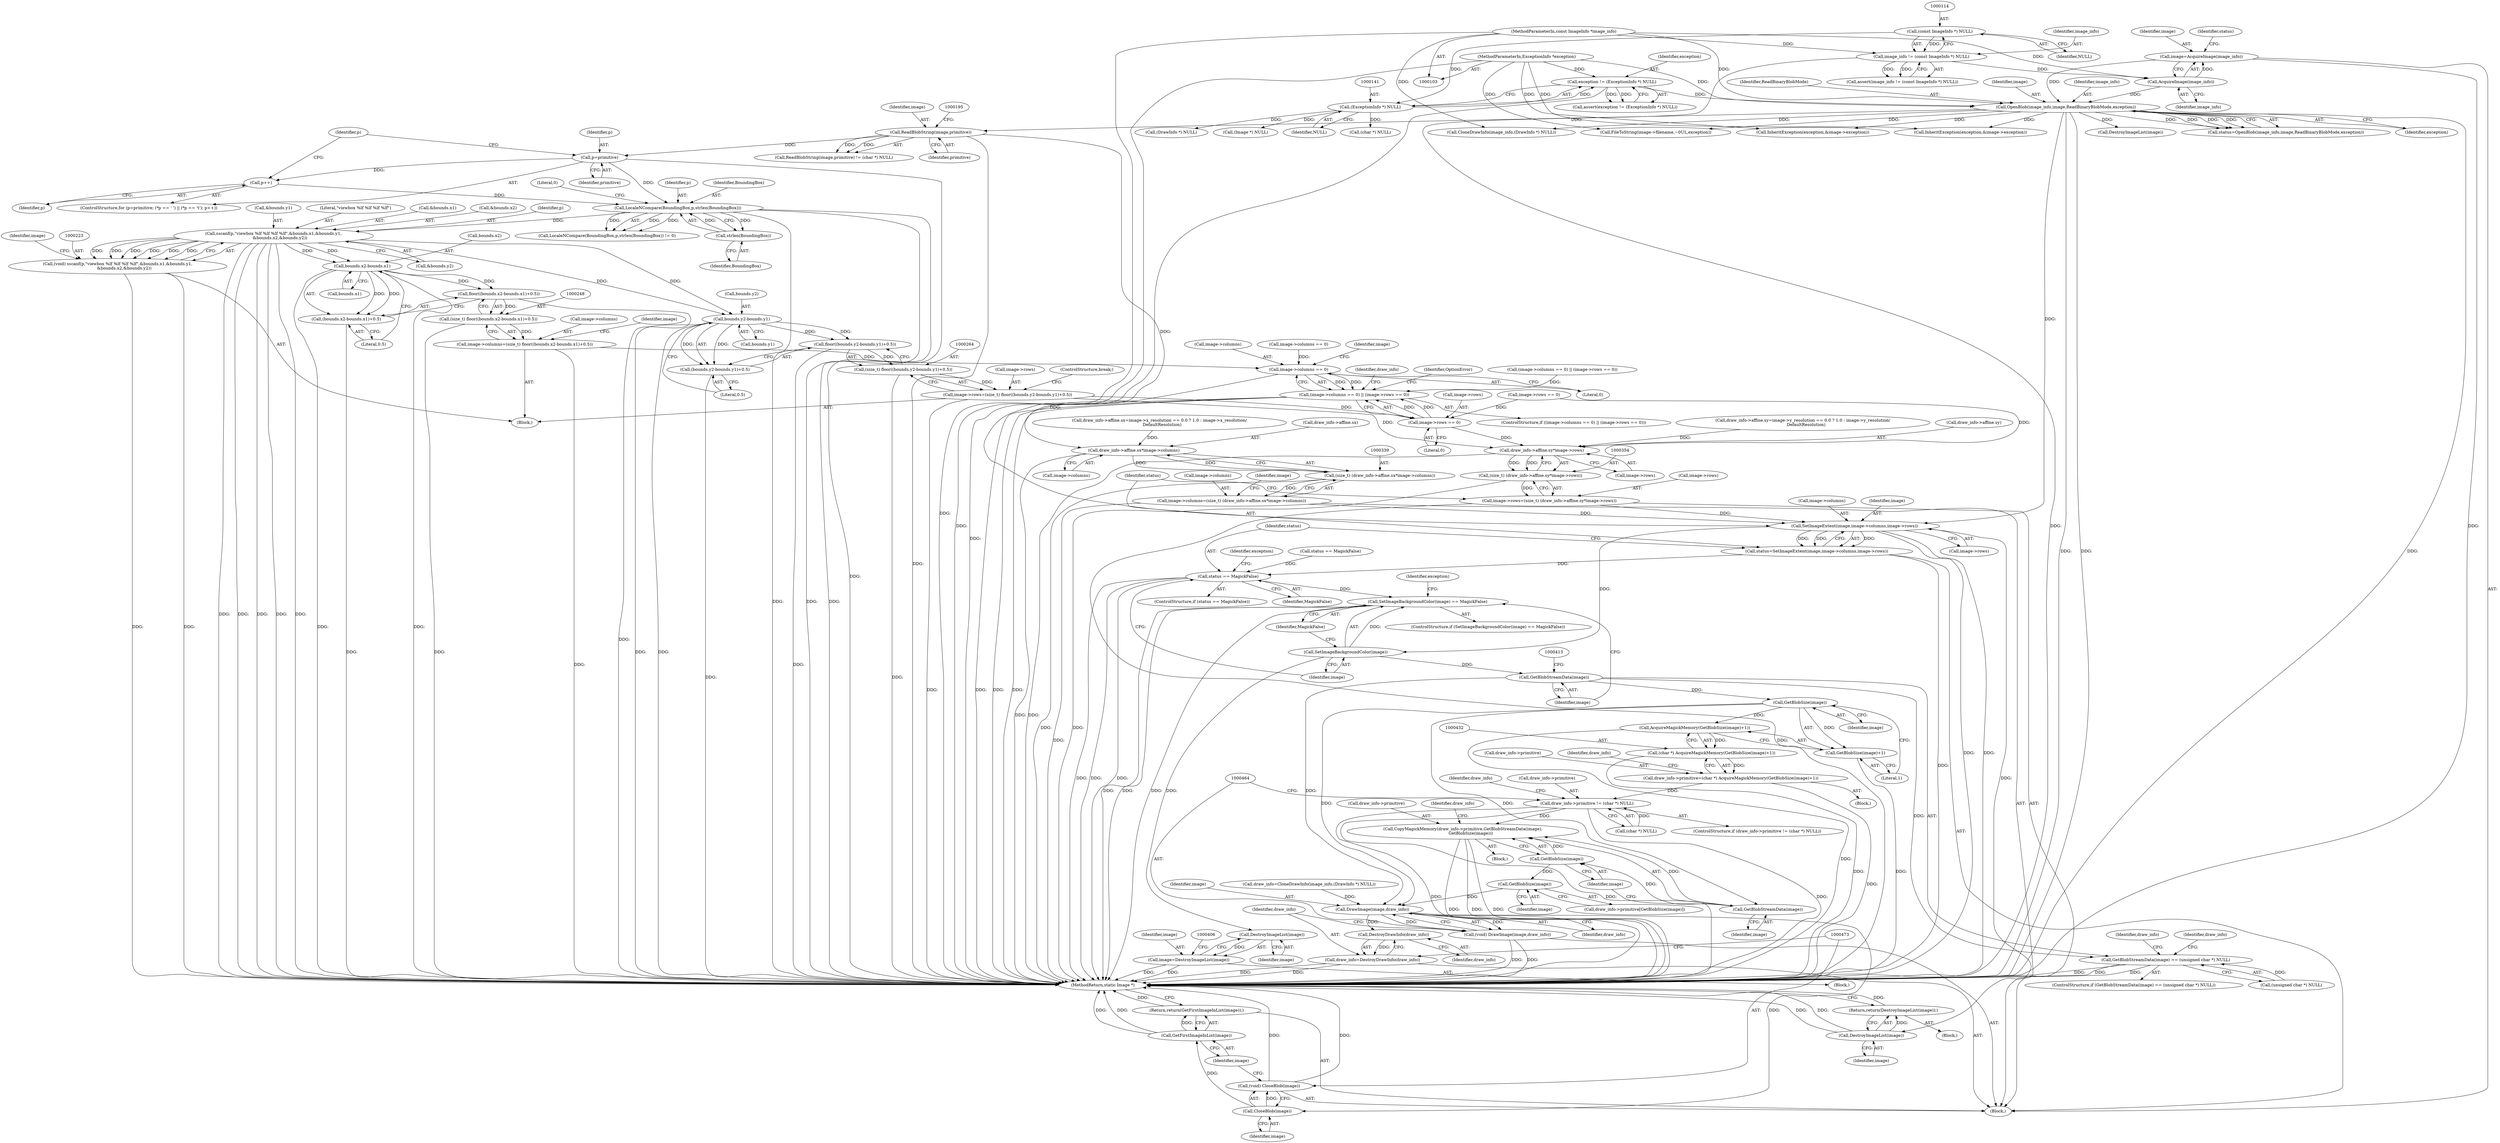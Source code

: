 digraph "0_ImageMagick_f6e9d0d9955e85bdd7540b251cd50d598dacc5e6_38@API" {
"1000224" [label="(Call,sscanf(p,\"viewbox %lf %lf %lf %lf\",&bounds.x1,&bounds.y1,\n          &bounds.x2,&bounds.y2))"];
"1000215" [label="(Call,LocaleNCompare(BoundingBox,p,strlen(BoundingBox)))"];
"1000218" [label="(Call,strlen(BoundingBox))"];
"1000199" [label="(Call,p=primitive)"];
"1000191" [label="(Call,ReadBlobString(image,primitive))"];
"1000155" [label="(Call,OpenBlob(image_info,image,ReadBinaryBlobMode,exception))"];
"1000151" [label="(Call,AcquireImage(image_info))"];
"1000111" [label="(Call,image_info != (const ImageInfo *) NULL)"];
"1000104" [label="(MethodParameterIn,const ImageInfo *image_info)"];
"1000113" [label="(Call,(const ImageInfo *) NULL)"];
"1000149" [label="(Call,image=AcquireImage(image_info))"];
"1000138" [label="(Call,exception != (ExceptionInfo *) NULL)"];
"1000105" [label="(MethodParameterIn,ExceptionInfo *exception)"];
"1000140" [label="(Call,(ExceptionInfo *) NULL)"];
"1000211" [label="(Call,p++)"];
"1000222" [label="(Call,(void) sscanf(p,\"viewbox %lf %lf %lf %lf\",&bounds.x1,&bounds.y1,\n          &bounds.x2,&bounds.y2))"];
"1000251" [label="(Call,bounds.x2-bounds.x1)"];
"1000249" [label="(Call,floor((bounds.x2-bounds.x1)+0.5))"];
"1000247" [label="(Call,(size_t) floor((bounds.x2-bounds.x1)+0.5))"];
"1000243" [label="(Call,image->columns=(size_t) floor((bounds.x2-bounds.x1)+0.5))"];
"1000278" [label="(Call,image->columns == 0)"];
"1000277" [label="(Call,(image->columns == 0) || (image->rows == 0))"];
"1000340" [label="(Call,draw_info->affine.sx*image->columns)"];
"1000338" [label="(Call,(size_t) (draw_info->affine.sx*image->columns))"];
"1000334" [label="(Call,image->columns=(size_t) (draw_info->affine.sx*image->columns))"];
"1000366" [label="(Call,SetImageExtent(image,image->columns,image->rows))"];
"1000364" [label="(Call,status=SetImageExtent(image,image->columns,image->rows))"];
"1000375" [label="(Call,status == MagickFalse)"];
"1000389" [label="(Call,SetImageBackgroundColor(image) == MagickFalse)"];
"1000386" [label="(Call,DestroyImageList(image))"];
"1000385" [label="(Return,return(DestroyImageList(image));)"];
"1000390" [label="(Call,SetImageBackgroundColor(image))"];
"1000402" [label="(Call,DestroyImageList(image))"];
"1000400" [label="(Call,image=DestroyImageList(image))"];
"1000410" [label="(Call,GetBlobStreamData(image))"];
"1000409" [label="(Call,GetBlobStreamData(image) == (unsigned char *) NULL)"];
"1000435" [label="(Call,GetBlobSize(image))"];
"1000433" [label="(Call,AcquireMagickMemory(GetBlobSize(image)+1))"];
"1000431" [label="(Call,(char *) AcquireMagickMemory(GetBlobSize(image)+1))"];
"1000427" [label="(Call,draw_info->primitive=(char *) AcquireMagickMemory(GetBlobSize(image)+1))"];
"1000439" [label="(Call,draw_info->primitive != (char *) NULL)"];
"1000447" [label="(Call,CopyMagickMemory(draw_info->primitive,GetBlobStreamData(image),\n            GetBlobSize(image)))"];
"1000434" [label="(Call,GetBlobSize(image)+1)"];
"1000451" [label="(Call,GetBlobStreamData(image))"];
"1000453" [label="(Call,GetBlobSize(image))"];
"1000460" [label="(Call,GetBlobSize(image))"];
"1000465" [label="(Call,DrawImage(image,draw_info))"];
"1000463" [label="(Call,(void) DrawImage(image,draw_info))"];
"1000470" [label="(Call,DestroyDrawInfo(draw_info))"];
"1000468" [label="(Call,draw_info=DestroyDrawInfo(draw_info))"];
"1000474" [label="(Call,CloseBlob(image))"];
"1000472" [label="(Call,(void) CloseBlob(image))"];
"1000477" [label="(Call,GetFirstImageInList(image))"];
"1000476" [label="(Return,return(GetFirstImageInList(image));)"];
"1000250" [label="(Call,(bounds.x2-bounds.x1)+0.5)"];
"1000267" [label="(Call,bounds.y2-bounds.y1)"];
"1000265" [label="(Call,floor((bounds.y2-bounds.y1)+0.5))"];
"1000263" [label="(Call,(size_t) floor((bounds.y2-bounds.y1)+0.5))"];
"1000259" [label="(Call,image->rows=(size_t) floor((bounds.y2-bounds.y1)+0.5))"];
"1000283" [label="(Call,image->rows == 0)"];
"1000355" [label="(Call,draw_info->affine.sy*image->rows)"];
"1000353" [label="(Call,(size_t) (draw_info->affine.sy*image->rows))"];
"1000349" [label="(Call,image->rows=(size_t) (draw_info->affine.sy*image->rows))"];
"1000266" [label="(Call,(bounds.y2-bounds.y1)+0.5)"];
"1000157" [label="(Identifier,image)"];
"1000441" [label="(Identifier,draw_info)"];
"1000298" [label="(Call,draw_info->affine.sx=image->x_resolution == 0.0 ? 1.0 : image->x_resolution/\n    DefaultResolution)"];
"1000137" [label="(Call,assert(exception != (ExceptionInfo *) NULL))"];
"1000411" [label="(Identifier,image)"];
"1000448" [label="(Call,draw_info->primitive)"];
"1000471" [label="(Identifier,draw_info)"];
"1000227" [label="(Call,&bounds.x1)"];
"1000472" [label="(Call,(void) CloseBlob(image))"];
"1000239" [label="(Call,&bounds.y2)"];
"1000467" [label="(Identifier,draw_info)"];
"1000385" [label="(Return,return(DestroyImageList(image));)"];
"1000193" [label="(Identifier,primitive)"];
"1000340" [label="(Call,draw_info->affine.sx*image->columns)"];
"1000174" [label="(Call,(image->columns == 0) || (image->rows == 0))"];
"1000368" [label="(Call,image->columns)"];
"1000275" [label="(ControlStructure,break;)"];
"1000235" [label="(Call,&bounds.x2)"];
"1000247" [label="(Call,(size_t) floor((bounds.x2-bounds.x1)+0.5))"];
"1000469" [label="(Identifier,draw_info)"];
"1000341" [label="(Call,draw_info->affine.sx)"];
"1000194" [label="(Call,(char *) NULL)"];
"1000277" [label="(Call,(image->columns == 0) || (image->rows == 0))"];
"1000150" [label="(Identifier,image)"];
"1000389" [label="(Call,SetImageBackgroundColor(image) == MagickFalse)"];
"1000474" [label="(Call,CloseBlob(image))"];
"1000139" [label="(Identifier,exception)"];
"1000255" [label="(Call,bounds.x1)"];
"1000218" [label="(Call,strlen(BoundingBox))"];
"1000190" [label="(Call,ReadBlobString(image,primitive) != (char *) NULL)"];
"1000402" [label="(Call,DestroyImageList(image))"];
"1000138" [label="(Call,exception != (ExceptionInfo *) NULL)"];
"1000452" [label="(Identifier,image)"];
"1000456" [label="(Call,draw_info->primitive[GetBlobSize(image)])"];
"1000284" [label="(Call,image->rows)"];
"1000454" [label="(Identifier,image)"];
"1000394" [label="(Call,InheritException(exception,&image->exception))"];
"1000465" [label="(Call,DrawImage(image,draw_info))"];
"1000388" [label="(ControlStructure,if (SetImageBackgroundColor(image) == MagickFalse))"];
"1000390" [label="(Call,SetImageBackgroundColor(image))"];
"1000263" [label="(Call,(size_t) floor((bounds.y2-bounds.y1)+0.5))"];
"1000217" [label="(Identifier,p)"];
"1000167" [label="(Call,DestroyImageList(image))"];
"1000461" [label="(Identifier,image)"];
"1000338" [label="(Call,(size_t) (draw_info->affine.sx*image->columns))"];
"1000346" [label="(Call,image->columns)"];
"1000260" [label="(Call,image->rows)"];
"1000285" [label="(Identifier,image)"];
"1000104" [label="(MethodParameterIn,const ImageInfo *image_info)"];
"1000245" [label="(Identifier,image)"];
"1000161" [label="(Call,status == MagickFalse)"];
"1000449" [label="(Identifier,draw_info)"];
"1000437" [label="(Literal,1)"];
"1000215" [label="(Call,LocaleNCompare(BoundingBox,p,strlen(BoundingBox)))"];
"1000111" [label="(Call,image_info != (const ImageInfo *) NULL)"];
"1000212" [label="(Identifier,p)"];
"1000191" [label="(Call,ReadBlobString(image,primitive))"];
"1000225" [label="(Identifier,p)"];
"1000261" [label="(Identifier,image)"];
"1000295" [label="(Call,(DrawInfo *) NULL)"];
"1000376" [label="(Identifier,status)"];
"1000365" [label="(Identifier,status)"];
"1000477" [label="(Call,GetFirstImageInList(image))"];
"1000282" [label="(Literal,0)"];
"1000403" [label="(Identifier,image)"];
"1000112" [label="(Identifier,image_info)"];
"1000476" [label="(Return,return(GetFirstImageInList(image));)"];
"1000156" [label="(Identifier,image_info)"];
"1000375" [label="(Call,status == MagickFalse)"];
"1000334" [label="(Call,image->columns=(size_t) (draw_info->affine.sx*image->columns))"];
"1000170" [label="(Call,(Image *) NULL)"];
"1000377" [label="(Identifier,MagickFalse)"];
"1000192" [label="(Identifier,image)"];
"1000251" [label="(Call,bounds.x2-bounds.x1)"];
"1000205" [label="(Identifier,p)"];
"1000379" [label="(Call,InheritException(exception,&image->exception))"];
"1000140" [label="(Call,(ExceptionInfo *) NULL)"];
"1000158" [label="(Identifier,ReadBinaryBlobMode)"];
"1000364" [label="(Call,status=SetImageExtent(image,image->columns,image->rows))"];
"1000436" [label="(Identifier,image)"];
"1000460" [label="(Call,GetBlobSize(image))"];
"1000349" [label="(Call,image->rows=(size_t) (draw_info->affine.sy*image->rows))"];
"1000153" [label="(Call,status=OpenBlob(image_info,image,ReadBinaryBlobMode,exception))"];
"1000351" [label="(Identifier,image)"];
"1000155" [label="(Call,OpenBlob(image_info,image,ReadBinaryBlobMode,exception))"];
"1000149" [label="(Call,image=AcquireImage(image_info))"];
"1000249" [label="(Call,floor((bounds.x2-bounds.x1)+0.5))"];
"1000438" [label="(ControlStructure,if (draw_info->primitive != (char *) NULL))"];
"1000154" [label="(Identifier,status)"];
"1000428" [label="(Call,draw_info->primitive)"];
"1000278" [label="(Call,image->columns == 0)"];
"1000258" [label="(Literal,0.5)"];
"1000387" [label="(Identifier,image)"];
"1000180" [label="(Call,image->rows == 0)"];
"1000201" [label="(Identifier,primitive)"];
"1000151" [label="(Call,AcquireImage(image_info))"];
"1000380" [label="(Identifier,exception)"];
"1000268" [label="(Call,bounds.y2)"];
"1000214" [label="(Call,LocaleNCompare(BoundingBox,p,strlen(BoundingBox)) != 0)"];
"1000366" [label="(Call,SetImageExtent(image,image->columns,image->rows))"];
"1000113" [label="(Call,(const ImageInfo *) NULL)"];
"1000219" [label="(Identifier,BoundingBox)"];
"1000470" [label="(Call,DestroyDrawInfo(draw_info))"];
"1000408" [label="(ControlStructure,if (GetBlobStreamData(image) == (unsigned char *) NULL))"];
"1000374" [label="(ControlStructure,if (status == MagickFalse))"];
"1000283" [label="(Call,image->rows == 0)"];
"1000252" [label="(Call,bounds.x2)"];
"1000316" [label="(Call,draw_info->affine.sy=image->y_resolution == 0.0 ? 1.0 : image->y_resolution/\n     DefaultResolution)"];
"1000243" [label="(Call,image->columns=(size_t) floor((bounds.x2-bounds.x1)+0.5))"];
"1000431" [label="(Call,(char *) AcquireMagickMemory(GetBlobSize(image)+1))"];
"1000391" [label="(Identifier,image)"];
"1000115" [label="(Identifier,NULL)"];
"1000142" [label="(Identifier,NULL)"];
"1000198" [label="(ControlStructure,for (p=primitive; (*p == ' ') || (*p == '\t'); p++))"];
"1000231" [label="(Call,&bounds.y1)"];
"1000361" [label="(Call,image->rows)"];
"1000159" [label="(Identifier,exception)"];
"1000152" [label="(Identifier,image_info)"];
"1000110" [label="(Call,assert(image_info != (const ImageInfo *) NULL))"];
"1000426" [label="(Block,)"];
"1000458" [label="(Identifier,draw_info)"];
"1000463" [label="(Call,(void) DrawImage(image,draw_info))"];
"1000259" [label="(Call,image->rows=(size_t) floor((bounds.y2-bounds.y1)+0.5))"];
"1000427" [label="(Call,draw_info->primitive=(char *) AcquireMagickMemory(GetBlobSize(image)+1))"];
"1000440" [label="(Call,draw_info->primitive)"];
"1000353" [label="(Call,(size_t) (draw_info->affine.sy*image->rows))"];
"1000434" [label="(Call,GetBlobSize(image)+1)"];
"1000386" [label="(Call,DestroyImageList(image))"];
"1000451" [label="(Call,GetBlobStreamData(image))"];
"1000267" [label="(Call,bounds.y2-bounds.y1)"];
"1000447" [label="(Call,CopyMagickMemory(draw_info->primitive,GetBlobStreamData(image),\n            GetBlobSize(image)))"];
"1000466" [label="(Identifier,image)"];
"1000350" [label="(Call,image->rows)"];
"1000211" [label="(Call,p++)"];
"1000453" [label="(Call,GetBlobSize(image))"];
"1000106" [label="(Block,)"];
"1000401" [label="(Identifier,image)"];
"1000392" [label="(Identifier,MagickFalse)"];
"1000271" [label="(Call,bounds.y1)"];
"1000410" [label="(Call,GetBlobStreamData(image))"];
"1000266" [label="(Call,(bounds.y2-bounds.y1)+0.5)"];
"1000292" [label="(Identifier,draw_info)"];
"1000479" [label="(MethodReturn,static Image *)"];
"1000429" [label="(Identifier,draw_info)"];
"1000224" [label="(Call,sscanf(p,\"viewbox %lf %lf %lf %lf\",&bounds.x1,&bounds.y1,\n          &bounds.x2,&bounds.y2))"];
"1000279" [label="(Call,image->columns)"];
"1000443" [label="(Call,(char *) NULL)"];
"1000226" [label="(Literal,\"viewbox %lf %lf %lf %lf\")"];
"1000355" [label="(Call,draw_info->affine.sy*image->rows)"];
"1000274" [label="(Literal,0.5)"];
"1000367" [label="(Identifier,image)"];
"1000433" [label="(Call,AcquireMagickMemory(GetBlobSize(image)+1))"];
"1000216" [label="(Identifier,BoundingBox)"];
"1000393" [label="(Block,)"];
"1000439" [label="(Call,draw_info->primitive != (char *) NULL)"];
"1000478" [label="(Identifier,image)"];
"1000475" [label="(Identifier,image)"];
"1000199" [label="(Call,p=primitive)"];
"1000289" [label="(Identifier,OptionError)"];
"1000446" [label="(Block,)"];
"1000356" [label="(Call,draw_info->affine.sy)"];
"1000417" [label="(Identifier,draw_info)"];
"1000409" [label="(Call,GetBlobStreamData(image) == (unsigned char *) NULL)"];
"1000276" [label="(ControlStructure,if ((image->columns == 0) || (image->rows == 0)))"];
"1000220" [label="(Literal,0)"];
"1000200" [label="(Identifier,p)"];
"1000287" [label="(Literal,0)"];
"1000293" [label="(Call,CloneDrawInfo(image_info,(DrawInfo *) NULL))"];
"1000371" [label="(Call,image->rows)"];
"1000175" [label="(Call,image->columns == 0)"];
"1000291" [label="(Call,draw_info=CloneDrawInfo(image_info,(DrawInfo *) NULL))"];
"1000244" [label="(Call,image->columns)"];
"1000419" [label="(Call,FileToString(image->filename,~0UL,exception))"];
"1000412" [label="(Call,(unsigned char *) NULL)"];
"1000197" [label="(Block,)"];
"1000222" [label="(Call,(void) sscanf(p,\"viewbox %lf %lf %lf %lf\",&bounds.x1,&bounds.y1,\n          &bounds.x2,&bounds.y2))"];
"1000395" [label="(Identifier,exception)"];
"1000468" [label="(Call,draw_info=DestroyDrawInfo(draw_info))"];
"1000378" [label="(Block,)"];
"1000435" [label="(Call,GetBlobSize(image))"];
"1000250" [label="(Call,(bounds.x2-bounds.x1)+0.5)"];
"1000400" [label="(Call,image=DestroyImageList(image))"];
"1000105" [label="(MethodParameterIn,ExceptionInfo *exception)"];
"1000265" [label="(Call,floor((bounds.y2-bounds.y1)+0.5))"];
"1000335" [label="(Call,image->columns)"];
"1000224" -> "1000222"  [label="AST: "];
"1000224" -> "1000239"  [label="CFG: "];
"1000225" -> "1000224"  [label="AST: "];
"1000226" -> "1000224"  [label="AST: "];
"1000227" -> "1000224"  [label="AST: "];
"1000231" -> "1000224"  [label="AST: "];
"1000235" -> "1000224"  [label="AST: "];
"1000239" -> "1000224"  [label="AST: "];
"1000222" -> "1000224"  [label="CFG: "];
"1000224" -> "1000479"  [label="DDG: "];
"1000224" -> "1000479"  [label="DDG: "];
"1000224" -> "1000479"  [label="DDG: "];
"1000224" -> "1000479"  [label="DDG: "];
"1000224" -> "1000479"  [label="DDG: "];
"1000224" -> "1000222"  [label="DDG: "];
"1000224" -> "1000222"  [label="DDG: "];
"1000224" -> "1000222"  [label="DDG: "];
"1000224" -> "1000222"  [label="DDG: "];
"1000224" -> "1000222"  [label="DDG: "];
"1000224" -> "1000222"  [label="DDG: "];
"1000215" -> "1000224"  [label="DDG: "];
"1000224" -> "1000251"  [label="DDG: "];
"1000224" -> "1000251"  [label="DDG: "];
"1000224" -> "1000267"  [label="DDG: "];
"1000224" -> "1000267"  [label="DDG: "];
"1000215" -> "1000214"  [label="AST: "];
"1000215" -> "1000218"  [label="CFG: "];
"1000216" -> "1000215"  [label="AST: "];
"1000217" -> "1000215"  [label="AST: "];
"1000218" -> "1000215"  [label="AST: "];
"1000220" -> "1000215"  [label="CFG: "];
"1000215" -> "1000479"  [label="DDG: "];
"1000215" -> "1000479"  [label="DDG: "];
"1000215" -> "1000479"  [label="DDG: "];
"1000215" -> "1000214"  [label="DDG: "];
"1000215" -> "1000214"  [label="DDG: "];
"1000215" -> "1000214"  [label="DDG: "];
"1000218" -> "1000215"  [label="DDG: "];
"1000199" -> "1000215"  [label="DDG: "];
"1000211" -> "1000215"  [label="DDG: "];
"1000215" -> "1000218"  [label="DDG: "];
"1000218" -> "1000219"  [label="CFG: "];
"1000219" -> "1000218"  [label="AST: "];
"1000199" -> "1000198"  [label="AST: "];
"1000199" -> "1000201"  [label="CFG: "];
"1000200" -> "1000199"  [label="AST: "];
"1000201" -> "1000199"  [label="AST: "];
"1000205" -> "1000199"  [label="CFG: "];
"1000199" -> "1000479"  [label="DDG: "];
"1000191" -> "1000199"  [label="DDG: "];
"1000199" -> "1000211"  [label="DDG: "];
"1000191" -> "1000190"  [label="AST: "];
"1000191" -> "1000193"  [label="CFG: "];
"1000192" -> "1000191"  [label="AST: "];
"1000193" -> "1000191"  [label="AST: "];
"1000195" -> "1000191"  [label="CFG: "];
"1000191" -> "1000479"  [label="DDG: "];
"1000191" -> "1000190"  [label="DDG: "];
"1000191" -> "1000190"  [label="DDG: "];
"1000155" -> "1000191"  [label="DDG: "];
"1000191" -> "1000366"  [label="DDG: "];
"1000155" -> "1000153"  [label="AST: "];
"1000155" -> "1000159"  [label="CFG: "];
"1000156" -> "1000155"  [label="AST: "];
"1000157" -> "1000155"  [label="AST: "];
"1000158" -> "1000155"  [label="AST: "];
"1000159" -> "1000155"  [label="AST: "];
"1000153" -> "1000155"  [label="CFG: "];
"1000155" -> "1000479"  [label="DDG: "];
"1000155" -> "1000479"  [label="DDG: "];
"1000155" -> "1000479"  [label="DDG: "];
"1000155" -> "1000153"  [label="DDG: "];
"1000155" -> "1000153"  [label="DDG: "];
"1000155" -> "1000153"  [label="DDG: "];
"1000155" -> "1000153"  [label="DDG: "];
"1000151" -> "1000155"  [label="DDG: "];
"1000104" -> "1000155"  [label="DDG: "];
"1000149" -> "1000155"  [label="DDG: "];
"1000138" -> "1000155"  [label="DDG: "];
"1000105" -> "1000155"  [label="DDG: "];
"1000155" -> "1000167"  [label="DDG: "];
"1000155" -> "1000293"  [label="DDG: "];
"1000155" -> "1000366"  [label="DDG: "];
"1000155" -> "1000379"  [label="DDG: "];
"1000155" -> "1000394"  [label="DDG: "];
"1000155" -> "1000419"  [label="DDG: "];
"1000151" -> "1000149"  [label="AST: "];
"1000151" -> "1000152"  [label="CFG: "];
"1000152" -> "1000151"  [label="AST: "];
"1000149" -> "1000151"  [label="CFG: "];
"1000151" -> "1000149"  [label="DDG: "];
"1000111" -> "1000151"  [label="DDG: "];
"1000104" -> "1000151"  [label="DDG: "];
"1000111" -> "1000110"  [label="AST: "];
"1000111" -> "1000113"  [label="CFG: "];
"1000112" -> "1000111"  [label="AST: "];
"1000113" -> "1000111"  [label="AST: "];
"1000110" -> "1000111"  [label="CFG: "];
"1000111" -> "1000479"  [label="DDG: "];
"1000111" -> "1000110"  [label="DDG: "];
"1000111" -> "1000110"  [label="DDG: "];
"1000104" -> "1000111"  [label="DDG: "];
"1000113" -> "1000111"  [label="DDG: "];
"1000104" -> "1000103"  [label="AST: "];
"1000104" -> "1000479"  [label="DDG: "];
"1000104" -> "1000293"  [label="DDG: "];
"1000113" -> "1000115"  [label="CFG: "];
"1000114" -> "1000113"  [label="AST: "];
"1000115" -> "1000113"  [label="AST: "];
"1000113" -> "1000140"  [label="DDG: "];
"1000149" -> "1000106"  [label="AST: "];
"1000150" -> "1000149"  [label="AST: "];
"1000154" -> "1000149"  [label="CFG: "];
"1000149" -> "1000479"  [label="DDG: "];
"1000138" -> "1000137"  [label="AST: "];
"1000138" -> "1000140"  [label="CFG: "];
"1000139" -> "1000138"  [label="AST: "];
"1000140" -> "1000138"  [label="AST: "];
"1000137" -> "1000138"  [label="CFG: "];
"1000138" -> "1000479"  [label="DDG: "];
"1000138" -> "1000137"  [label="DDG: "];
"1000138" -> "1000137"  [label="DDG: "];
"1000105" -> "1000138"  [label="DDG: "];
"1000140" -> "1000138"  [label="DDG: "];
"1000105" -> "1000103"  [label="AST: "];
"1000105" -> "1000479"  [label="DDG: "];
"1000105" -> "1000379"  [label="DDG: "];
"1000105" -> "1000394"  [label="DDG: "];
"1000105" -> "1000419"  [label="DDG: "];
"1000140" -> "1000142"  [label="CFG: "];
"1000141" -> "1000140"  [label="AST: "];
"1000142" -> "1000140"  [label="AST: "];
"1000140" -> "1000170"  [label="DDG: "];
"1000140" -> "1000194"  [label="DDG: "];
"1000140" -> "1000295"  [label="DDG: "];
"1000211" -> "1000198"  [label="AST: "];
"1000211" -> "1000212"  [label="CFG: "];
"1000212" -> "1000211"  [label="AST: "];
"1000205" -> "1000211"  [label="CFG: "];
"1000222" -> "1000197"  [label="AST: "];
"1000223" -> "1000222"  [label="AST: "];
"1000245" -> "1000222"  [label="CFG: "];
"1000222" -> "1000479"  [label="DDG: "];
"1000222" -> "1000479"  [label="DDG: "];
"1000251" -> "1000250"  [label="AST: "];
"1000251" -> "1000255"  [label="CFG: "];
"1000252" -> "1000251"  [label="AST: "];
"1000255" -> "1000251"  [label="AST: "];
"1000258" -> "1000251"  [label="CFG: "];
"1000251" -> "1000479"  [label="DDG: "];
"1000251" -> "1000479"  [label="DDG: "];
"1000251" -> "1000249"  [label="DDG: "];
"1000251" -> "1000249"  [label="DDG: "];
"1000251" -> "1000250"  [label="DDG: "];
"1000251" -> "1000250"  [label="DDG: "];
"1000249" -> "1000247"  [label="AST: "];
"1000249" -> "1000250"  [label="CFG: "];
"1000250" -> "1000249"  [label="AST: "];
"1000247" -> "1000249"  [label="CFG: "];
"1000249" -> "1000479"  [label="DDG: "];
"1000249" -> "1000247"  [label="DDG: "];
"1000247" -> "1000243"  [label="AST: "];
"1000248" -> "1000247"  [label="AST: "];
"1000243" -> "1000247"  [label="CFG: "];
"1000247" -> "1000479"  [label="DDG: "];
"1000247" -> "1000243"  [label="DDG: "];
"1000243" -> "1000197"  [label="AST: "];
"1000244" -> "1000243"  [label="AST: "];
"1000261" -> "1000243"  [label="CFG: "];
"1000243" -> "1000479"  [label="DDG: "];
"1000243" -> "1000278"  [label="DDG: "];
"1000278" -> "1000277"  [label="AST: "];
"1000278" -> "1000282"  [label="CFG: "];
"1000279" -> "1000278"  [label="AST: "];
"1000282" -> "1000278"  [label="AST: "];
"1000285" -> "1000278"  [label="CFG: "];
"1000277" -> "1000278"  [label="CFG: "];
"1000278" -> "1000277"  [label="DDG: "];
"1000278" -> "1000277"  [label="DDG: "];
"1000175" -> "1000278"  [label="DDG: "];
"1000278" -> "1000340"  [label="DDG: "];
"1000277" -> "1000276"  [label="AST: "];
"1000277" -> "1000283"  [label="CFG: "];
"1000283" -> "1000277"  [label="AST: "];
"1000289" -> "1000277"  [label="CFG: "];
"1000292" -> "1000277"  [label="CFG: "];
"1000277" -> "1000479"  [label="DDG: "];
"1000277" -> "1000479"  [label="DDG: "];
"1000277" -> "1000479"  [label="DDG: "];
"1000283" -> "1000277"  [label="DDG: "];
"1000283" -> "1000277"  [label="DDG: "];
"1000174" -> "1000277"  [label="DDG: "];
"1000340" -> "1000338"  [label="AST: "];
"1000340" -> "1000346"  [label="CFG: "];
"1000341" -> "1000340"  [label="AST: "];
"1000346" -> "1000340"  [label="AST: "];
"1000338" -> "1000340"  [label="CFG: "];
"1000340" -> "1000479"  [label="DDG: "];
"1000340" -> "1000338"  [label="DDG: "];
"1000340" -> "1000338"  [label="DDG: "];
"1000298" -> "1000340"  [label="DDG: "];
"1000338" -> "1000334"  [label="AST: "];
"1000339" -> "1000338"  [label="AST: "];
"1000334" -> "1000338"  [label="CFG: "];
"1000338" -> "1000479"  [label="DDG: "];
"1000338" -> "1000334"  [label="DDG: "];
"1000334" -> "1000106"  [label="AST: "];
"1000335" -> "1000334"  [label="AST: "];
"1000351" -> "1000334"  [label="CFG: "];
"1000334" -> "1000479"  [label="DDG: "];
"1000334" -> "1000366"  [label="DDG: "];
"1000366" -> "1000364"  [label="AST: "];
"1000366" -> "1000371"  [label="CFG: "];
"1000367" -> "1000366"  [label="AST: "];
"1000368" -> "1000366"  [label="AST: "];
"1000371" -> "1000366"  [label="AST: "];
"1000364" -> "1000366"  [label="CFG: "];
"1000366" -> "1000479"  [label="DDG: "];
"1000366" -> "1000479"  [label="DDG: "];
"1000366" -> "1000364"  [label="DDG: "];
"1000366" -> "1000364"  [label="DDG: "];
"1000366" -> "1000364"  [label="DDG: "];
"1000349" -> "1000366"  [label="DDG: "];
"1000366" -> "1000386"  [label="DDG: "];
"1000366" -> "1000390"  [label="DDG: "];
"1000364" -> "1000106"  [label="AST: "];
"1000365" -> "1000364"  [label="AST: "];
"1000376" -> "1000364"  [label="CFG: "];
"1000364" -> "1000479"  [label="DDG: "];
"1000364" -> "1000375"  [label="DDG: "];
"1000375" -> "1000374"  [label="AST: "];
"1000375" -> "1000377"  [label="CFG: "];
"1000376" -> "1000375"  [label="AST: "];
"1000377" -> "1000375"  [label="AST: "];
"1000380" -> "1000375"  [label="CFG: "];
"1000391" -> "1000375"  [label="CFG: "];
"1000375" -> "1000479"  [label="DDG: "];
"1000375" -> "1000479"  [label="DDG: "];
"1000375" -> "1000479"  [label="DDG: "];
"1000161" -> "1000375"  [label="DDG: "];
"1000375" -> "1000389"  [label="DDG: "];
"1000389" -> "1000388"  [label="AST: "];
"1000389" -> "1000392"  [label="CFG: "];
"1000390" -> "1000389"  [label="AST: "];
"1000392" -> "1000389"  [label="AST: "];
"1000395" -> "1000389"  [label="CFG: "];
"1000411" -> "1000389"  [label="CFG: "];
"1000389" -> "1000479"  [label="DDG: "];
"1000389" -> "1000479"  [label="DDG: "];
"1000389" -> "1000479"  [label="DDG: "];
"1000390" -> "1000389"  [label="DDG: "];
"1000386" -> "1000385"  [label="AST: "];
"1000386" -> "1000387"  [label="CFG: "];
"1000387" -> "1000386"  [label="AST: "];
"1000385" -> "1000386"  [label="CFG: "];
"1000386" -> "1000479"  [label="DDG: "];
"1000386" -> "1000479"  [label="DDG: "];
"1000386" -> "1000385"  [label="DDG: "];
"1000385" -> "1000378"  [label="AST: "];
"1000479" -> "1000385"  [label="CFG: "];
"1000385" -> "1000479"  [label="DDG: "];
"1000390" -> "1000391"  [label="CFG: "];
"1000391" -> "1000390"  [label="AST: "];
"1000392" -> "1000390"  [label="CFG: "];
"1000390" -> "1000402"  [label="DDG: "];
"1000390" -> "1000410"  [label="DDG: "];
"1000402" -> "1000400"  [label="AST: "];
"1000402" -> "1000403"  [label="CFG: "];
"1000403" -> "1000402"  [label="AST: "];
"1000400" -> "1000402"  [label="CFG: "];
"1000402" -> "1000400"  [label="DDG: "];
"1000400" -> "1000393"  [label="AST: "];
"1000401" -> "1000400"  [label="AST: "];
"1000406" -> "1000400"  [label="CFG: "];
"1000400" -> "1000479"  [label="DDG: "];
"1000400" -> "1000479"  [label="DDG: "];
"1000410" -> "1000409"  [label="AST: "];
"1000410" -> "1000411"  [label="CFG: "];
"1000411" -> "1000410"  [label="AST: "];
"1000413" -> "1000410"  [label="CFG: "];
"1000410" -> "1000409"  [label="DDG: "];
"1000410" -> "1000435"  [label="DDG: "];
"1000410" -> "1000465"  [label="DDG: "];
"1000409" -> "1000408"  [label="AST: "];
"1000409" -> "1000412"  [label="CFG: "];
"1000412" -> "1000409"  [label="AST: "];
"1000417" -> "1000409"  [label="CFG: "];
"1000429" -> "1000409"  [label="CFG: "];
"1000409" -> "1000479"  [label="DDG: "];
"1000409" -> "1000479"  [label="DDG: "];
"1000409" -> "1000479"  [label="DDG: "];
"1000412" -> "1000409"  [label="DDG: "];
"1000435" -> "1000434"  [label="AST: "];
"1000435" -> "1000436"  [label="CFG: "];
"1000436" -> "1000435"  [label="AST: "];
"1000437" -> "1000435"  [label="CFG: "];
"1000435" -> "1000433"  [label="DDG: "];
"1000435" -> "1000434"  [label="DDG: "];
"1000435" -> "1000451"  [label="DDG: "];
"1000435" -> "1000465"  [label="DDG: "];
"1000433" -> "1000431"  [label="AST: "];
"1000433" -> "1000434"  [label="CFG: "];
"1000434" -> "1000433"  [label="AST: "];
"1000431" -> "1000433"  [label="CFG: "];
"1000433" -> "1000479"  [label="DDG: "];
"1000433" -> "1000431"  [label="DDG: "];
"1000431" -> "1000427"  [label="AST: "];
"1000432" -> "1000431"  [label="AST: "];
"1000427" -> "1000431"  [label="CFG: "];
"1000431" -> "1000479"  [label="DDG: "];
"1000431" -> "1000427"  [label="DDG: "];
"1000427" -> "1000426"  [label="AST: "];
"1000428" -> "1000427"  [label="AST: "];
"1000441" -> "1000427"  [label="CFG: "];
"1000427" -> "1000479"  [label="DDG: "];
"1000427" -> "1000439"  [label="DDG: "];
"1000439" -> "1000438"  [label="AST: "];
"1000439" -> "1000443"  [label="CFG: "];
"1000440" -> "1000439"  [label="AST: "];
"1000443" -> "1000439"  [label="AST: "];
"1000449" -> "1000439"  [label="CFG: "];
"1000464" -> "1000439"  [label="CFG: "];
"1000439" -> "1000479"  [label="DDG: "];
"1000439" -> "1000479"  [label="DDG: "];
"1000439" -> "1000479"  [label="DDG: "];
"1000443" -> "1000439"  [label="DDG: "];
"1000439" -> "1000447"  [label="DDG: "];
"1000447" -> "1000446"  [label="AST: "];
"1000447" -> "1000453"  [label="CFG: "];
"1000448" -> "1000447"  [label="AST: "];
"1000451" -> "1000447"  [label="AST: "];
"1000453" -> "1000447"  [label="AST: "];
"1000458" -> "1000447"  [label="CFG: "];
"1000447" -> "1000479"  [label="DDG: "];
"1000447" -> "1000479"  [label="DDG: "];
"1000447" -> "1000479"  [label="DDG: "];
"1000451" -> "1000447"  [label="DDG: "];
"1000453" -> "1000447"  [label="DDG: "];
"1000434" -> "1000437"  [label="CFG: "];
"1000437" -> "1000434"  [label="AST: "];
"1000434" -> "1000479"  [label="DDG: "];
"1000451" -> "1000452"  [label="CFG: "];
"1000452" -> "1000451"  [label="AST: "];
"1000454" -> "1000451"  [label="CFG: "];
"1000451" -> "1000453"  [label="DDG: "];
"1000453" -> "1000454"  [label="CFG: "];
"1000454" -> "1000453"  [label="AST: "];
"1000453" -> "1000460"  [label="DDG: "];
"1000460" -> "1000456"  [label="AST: "];
"1000460" -> "1000461"  [label="CFG: "];
"1000461" -> "1000460"  [label="AST: "];
"1000456" -> "1000460"  [label="CFG: "];
"1000460" -> "1000465"  [label="DDG: "];
"1000465" -> "1000463"  [label="AST: "];
"1000465" -> "1000467"  [label="CFG: "];
"1000466" -> "1000465"  [label="AST: "];
"1000467" -> "1000465"  [label="AST: "];
"1000463" -> "1000465"  [label="CFG: "];
"1000465" -> "1000463"  [label="DDG: "];
"1000465" -> "1000463"  [label="DDG: "];
"1000291" -> "1000465"  [label="DDG: "];
"1000465" -> "1000470"  [label="DDG: "];
"1000465" -> "1000474"  [label="DDG: "];
"1000463" -> "1000106"  [label="AST: "];
"1000464" -> "1000463"  [label="AST: "];
"1000469" -> "1000463"  [label="CFG: "];
"1000463" -> "1000479"  [label="DDG: "];
"1000463" -> "1000479"  [label="DDG: "];
"1000470" -> "1000468"  [label="AST: "];
"1000470" -> "1000471"  [label="CFG: "];
"1000471" -> "1000470"  [label="AST: "];
"1000468" -> "1000470"  [label="CFG: "];
"1000470" -> "1000468"  [label="DDG: "];
"1000468" -> "1000106"  [label="AST: "];
"1000469" -> "1000468"  [label="AST: "];
"1000473" -> "1000468"  [label="CFG: "];
"1000468" -> "1000479"  [label="DDG: "];
"1000468" -> "1000479"  [label="DDG: "];
"1000474" -> "1000472"  [label="AST: "];
"1000474" -> "1000475"  [label="CFG: "];
"1000475" -> "1000474"  [label="AST: "];
"1000472" -> "1000474"  [label="CFG: "];
"1000474" -> "1000472"  [label="DDG: "];
"1000474" -> "1000477"  [label="DDG: "];
"1000472" -> "1000106"  [label="AST: "];
"1000473" -> "1000472"  [label="AST: "];
"1000478" -> "1000472"  [label="CFG: "];
"1000472" -> "1000479"  [label="DDG: "];
"1000472" -> "1000479"  [label="DDG: "];
"1000477" -> "1000476"  [label="AST: "];
"1000477" -> "1000478"  [label="CFG: "];
"1000478" -> "1000477"  [label="AST: "];
"1000476" -> "1000477"  [label="CFG: "];
"1000477" -> "1000479"  [label="DDG: "];
"1000477" -> "1000479"  [label="DDG: "];
"1000477" -> "1000476"  [label="DDG: "];
"1000476" -> "1000106"  [label="AST: "];
"1000479" -> "1000476"  [label="CFG: "];
"1000476" -> "1000479"  [label="DDG: "];
"1000250" -> "1000258"  [label="CFG: "];
"1000258" -> "1000250"  [label="AST: "];
"1000250" -> "1000479"  [label="DDG: "];
"1000267" -> "1000266"  [label="AST: "];
"1000267" -> "1000271"  [label="CFG: "];
"1000268" -> "1000267"  [label="AST: "];
"1000271" -> "1000267"  [label="AST: "];
"1000274" -> "1000267"  [label="CFG: "];
"1000267" -> "1000479"  [label="DDG: "];
"1000267" -> "1000479"  [label="DDG: "];
"1000267" -> "1000265"  [label="DDG: "];
"1000267" -> "1000265"  [label="DDG: "];
"1000267" -> "1000266"  [label="DDG: "];
"1000267" -> "1000266"  [label="DDG: "];
"1000265" -> "1000263"  [label="AST: "];
"1000265" -> "1000266"  [label="CFG: "];
"1000266" -> "1000265"  [label="AST: "];
"1000263" -> "1000265"  [label="CFG: "];
"1000265" -> "1000479"  [label="DDG: "];
"1000265" -> "1000263"  [label="DDG: "];
"1000263" -> "1000259"  [label="AST: "];
"1000264" -> "1000263"  [label="AST: "];
"1000259" -> "1000263"  [label="CFG: "];
"1000263" -> "1000479"  [label="DDG: "];
"1000263" -> "1000259"  [label="DDG: "];
"1000259" -> "1000197"  [label="AST: "];
"1000260" -> "1000259"  [label="AST: "];
"1000275" -> "1000259"  [label="CFG: "];
"1000259" -> "1000479"  [label="DDG: "];
"1000259" -> "1000283"  [label="DDG: "];
"1000259" -> "1000355"  [label="DDG: "];
"1000283" -> "1000287"  [label="CFG: "];
"1000284" -> "1000283"  [label="AST: "];
"1000287" -> "1000283"  [label="AST: "];
"1000180" -> "1000283"  [label="DDG: "];
"1000283" -> "1000355"  [label="DDG: "];
"1000355" -> "1000353"  [label="AST: "];
"1000355" -> "1000361"  [label="CFG: "];
"1000356" -> "1000355"  [label="AST: "];
"1000361" -> "1000355"  [label="AST: "];
"1000353" -> "1000355"  [label="CFG: "];
"1000355" -> "1000479"  [label="DDG: "];
"1000355" -> "1000353"  [label="DDG: "];
"1000355" -> "1000353"  [label="DDG: "];
"1000316" -> "1000355"  [label="DDG: "];
"1000180" -> "1000355"  [label="DDG: "];
"1000353" -> "1000349"  [label="AST: "];
"1000354" -> "1000353"  [label="AST: "];
"1000349" -> "1000353"  [label="CFG: "];
"1000353" -> "1000479"  [label="DDG: "];
"1000353" -> "1000349"  [label="DDG: "];
"1000349" -> "1000106"  [label="AST: "];
"1000350" -> "1000349"  [label="AST: "];
"1000365" -> "1000349"  [label="CFG: "];
"1000349" -> "1000479"  [label="DDG: "];
"1000266" -> "1000274"  [label="CFG: "];
"1000274" -> "1000266"  [label="AST: "];
"1000266" -> "1000479"  [label="DDG: "];
}
